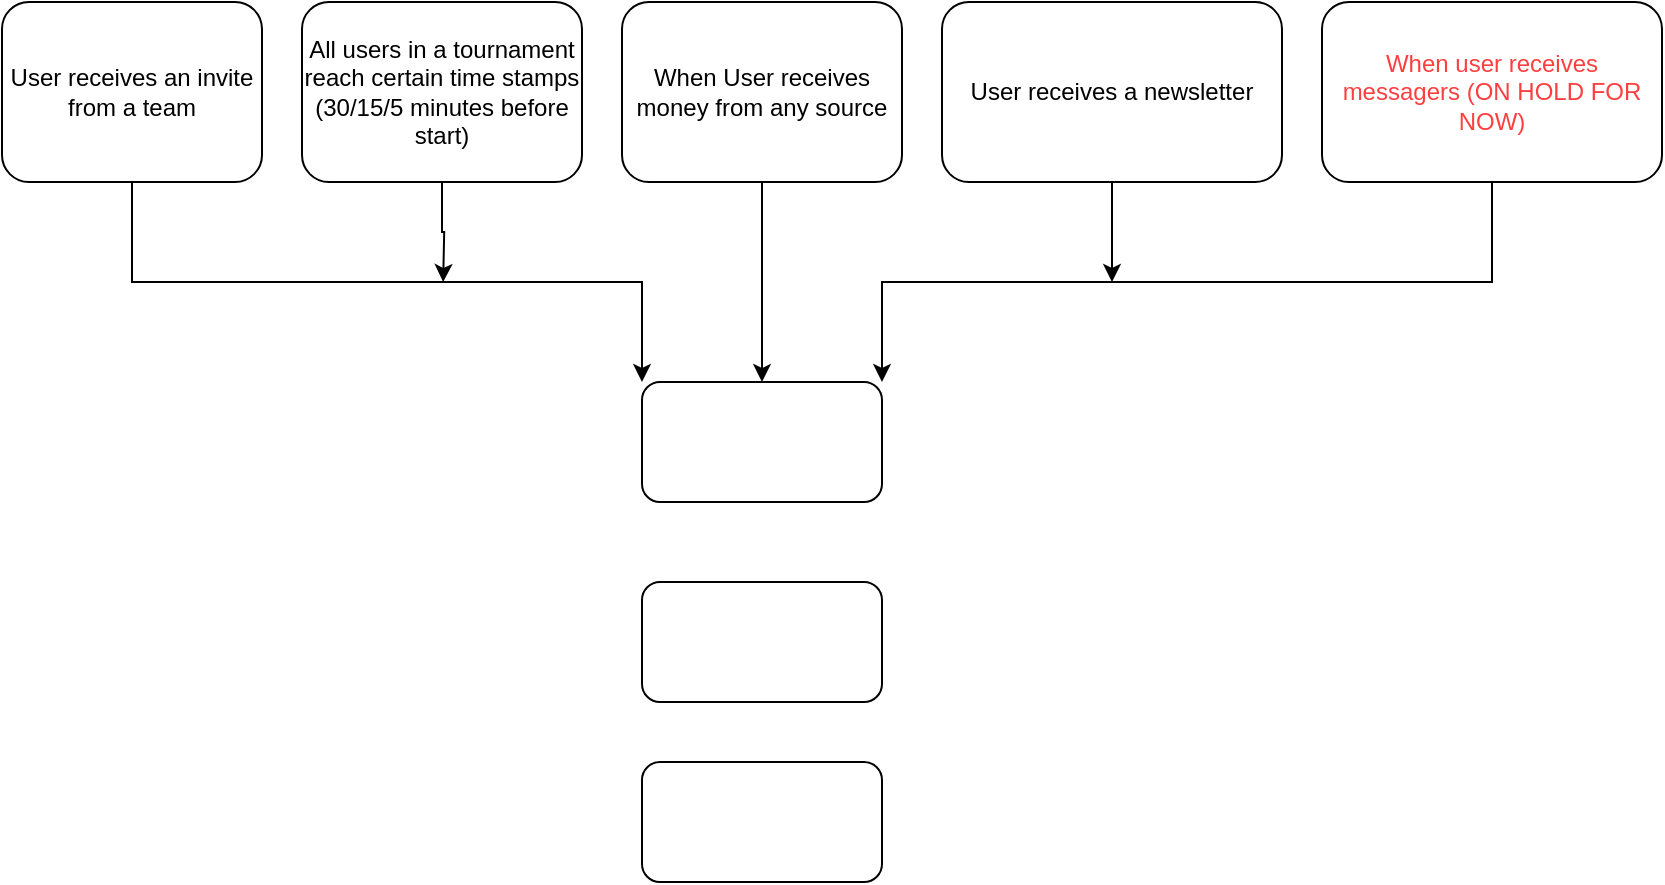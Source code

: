 <mxfile version="24.7.6">
  <diagram name="Pagina-1" id="4ucXO3BAzei0bHxYQ9FR">
    <mxGraphModel dx="1547" dy="1030" grid="1" gridSize="10" guides="1" tooltips="1" connect="1" arrows="1" fold="1" page="1" pageScale="1" pageWidth="827" pageHeight="1169" math="0" shadow="0">
      <root>
        <mxCell id="0" />
        <mxCell id="1" parent="0" />
        <mxCell id="XEZs0Gg49_r02Ji0COyd-14" style="edgeStyle=orthogonalEdgeStyle;rounded=0;orthogonalLoop=1;jettySize=auto;html=1;exitX=0.5;exitY=1;exitDx=0;exitDy=0;entryX=0.5;entryY=0;entryDx=0;entryDy=0;" edge="1" parent="1" source="XEZs0Gg49_r02Ji0COyd-1" target="XEZs0Gg49_r02Ji0COyd-9">
          <mxGeometry relative="1" as="geometry" />
        </mxCell>
        <mxCell id="XEZs0Gg49_r02Ji0COyd-1" value="When User receives money from any source" style="rounded=1;whiteSpace=wrap;html=1;" vertex="1" parent="1">
          <mxGeometry x="-120" y="70" width="140" height="90" as="geometry" />
        </mxCell>
        <mxCell id="XEZs0Gg49_r02Ji0COyd-2" value="" style="rounded=1;whiteSpace=wrap;html=1;" vertex="1" parent="1">
          <mxGeometry x="-110" y="360" width="120" height="60" as="geometry" />
        </mxCell>
        <mxCell id="XEZs0Gg49_r02Ji0COyd-3" value="" style="rounded=1;whiteSpace=wrap;html=1;" vertex="1" parent="1">
          <mxGeometry x="-110" y="450" width="120" height="60" as="geometry" />
        </mxCell>
        <mxCell id="XEZs0Gg49_r02Ji0COyd-17" style="edgeStyle=orthogonalEdgeStyle;rounded=0;orthogonalLoop=1;jettySize=auto;html=1;" edge="1" parent="1" source="XEZs0Gg49_r02Ji0COyd-4">
          <mxGeometry relative="1" as="geometry">
            <mxPoint x="125" y="210" as="targetPoint" />
          </mxGeometry>
        </mxCell>
        <mxCell id="XEZs0Gg49_r02Ji0COyd-4" value="User receives a newsletter" style="rounded=1;whiteSpace=wrap;html=1;" vertex="1" parent="1">
          <mxGeometry x="40" y="70" width="170" height="90" as="geometry" />
        </mxCell>
        <mxCell id="XEZs0Gg49_r02Ji0COyd-11" style="edgeStyle=orthogonalEdgeStyle;rounded=0;orthogonalLoop=1;jettySize=auto;html=1;exitX=0.5;exitY=1;exitDx=0;exitDy=0;" edge="1" parent="1" source="XEZs0Gg49_r02Ji0COyd-5">
          <mxGeometry relative="1" as="geometry">
            <mxPoint x="-209.429" y="210" as="targetPoint" />
          </mxGeometry>
        </mxCell>
        <mxCell id="XEZs0Gg49_r02Ji0COyd-5" value="All users in a tournament reach certain time stamps (30/15/5 minutes before start)" style="rounded=1;whiteSpace=wrap;html=1;" vertex="1" parent="1">
          <mxGeometry x="-280" y="70" width="140" height="90" as="geometry" />
        </mxCell>
        <mxCell id="XEZs0Gg49_r02Ji0COyd-10" style="edgeStyle=orthogonalEdgeStyle;rounded=0;orthogonalLoop=1;jettySize=auto;html=1;exitX=0.5;exitY=1;exitDx=0;exitDy=0;entryX=0;entryY=0;entryDx=0;entryDy=0;" edge="1" parent="1" source="XEZs0Gg49_r02Ji0COyd-6" target="XEZs0Gg49_r02Ji0COyd-9">
          <mxGeometry relative="1" as="geometry" />
        </mxCell>
        <mxCell id="XEZs0Gg49_r02Ji0COyd-6" value="User receives an invite from a team" style="rounded=1;whiteSpace=wrap;html=1;" vertex="1" parent="1">
          <mxGeometry x="-430" y="70" width="130" height="90" as="geometry" />
        </mxCell>
        <mxCell id="XEZs0Gg49_r02Ji0COyd-15" style="edgeStyle=orthogonalEdgeStyle;rounded=0;orthogonalLoop=1;jettySize=auto;html=1;exitX=0.5;exitY=1;exitDx=0;exitDy=0;entryX=1;entryY=0;entryDx=0;entryDy=0;" edge="1" parent="1" source="XEZs0Gg49_r02Ji0COyd-7" target="XEZs0Gg49_r02Ji0COyd-9">
          <mxGeometry relative="1" as="geometry" />
        </mxCell>
        <mxCell id="XEZs0Gg49_r02Ji0COyd-7" value="&lt;font color=&quot;#fd3f3f&quot;&gt;When user receives messagers (ON HOLD FOR NOW)&lt;/font&gt;" style="rounded=1;whiteSpace=wrap;html=1;" vertex="1" parent="1">
          <mxGeometry x="230" y="70" width="170" height="90" as="geometry" />
        </mxCell>
        <mxCell id="XEZs0Gg49_r02Ji0COyd-9" value="" style="rounded=1;whiteSpace=wrap;html=1;" vertex="1" parent="1">
          <mxGeometry x="-110" y="260" width="120" height="60" as="geometry" />
        </mxCell>
      </root>
    </mxGraphModel>
  </diagram>
</mxfile>
